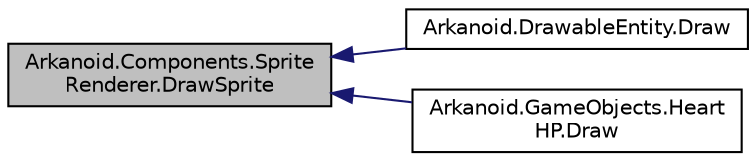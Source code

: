 digraph "Arkanoid.Components.SpriteRenderer.DrawSprite"
{
 // INTERACTIVE_SVG=YES
  edge [fontname="Helvetica",fontsize="10",labelfontname="Helvetica",labelfontsize="10"];
  node [fontname="Helvetica",fontsize="10",shape=record];
  rankdir="LR";
  Node3 [label="Arkanoid.Components.Sprite\lRenderer.DrawSprite",height=0.2,width=0.4,color="black", fillcolor="grey75", style="filled", fontcolor="black"];
  Node3 -> Node4 [dir="back",color="midnightblue",fontsize="10",style="solid",fontname="Helvetica"];
  Node4 [label="Arkanoid.DrawableEntity.Draw",height=0.2,width=0.4,color="black", fillcolor="white", style="filled",URL="$class_arkanoid_1_1_drawable_entity.html#a13f2c5f8c067064a0de78f7a6c64f3e1",tooltip="Method drawing texture from sprite renderer on the screen "];
  Node3 -> Node5 [dir="back",color="midnightblue",fontsize="10",style="solid",fontname="Helvetica"];
  Node5 [label="Arkanoid.GameObjects.Heart\lHP.Draw",height=0.2,width=0.4,color="black", fillcolor="white", style="filled",URL="$class_arkanoid_1_1_game_objects_1_1_heart_h_p.html#a7438e46d584a91fc466c47b63b29024e",tooltip="Draws number of hearts equal to life count "];
}
